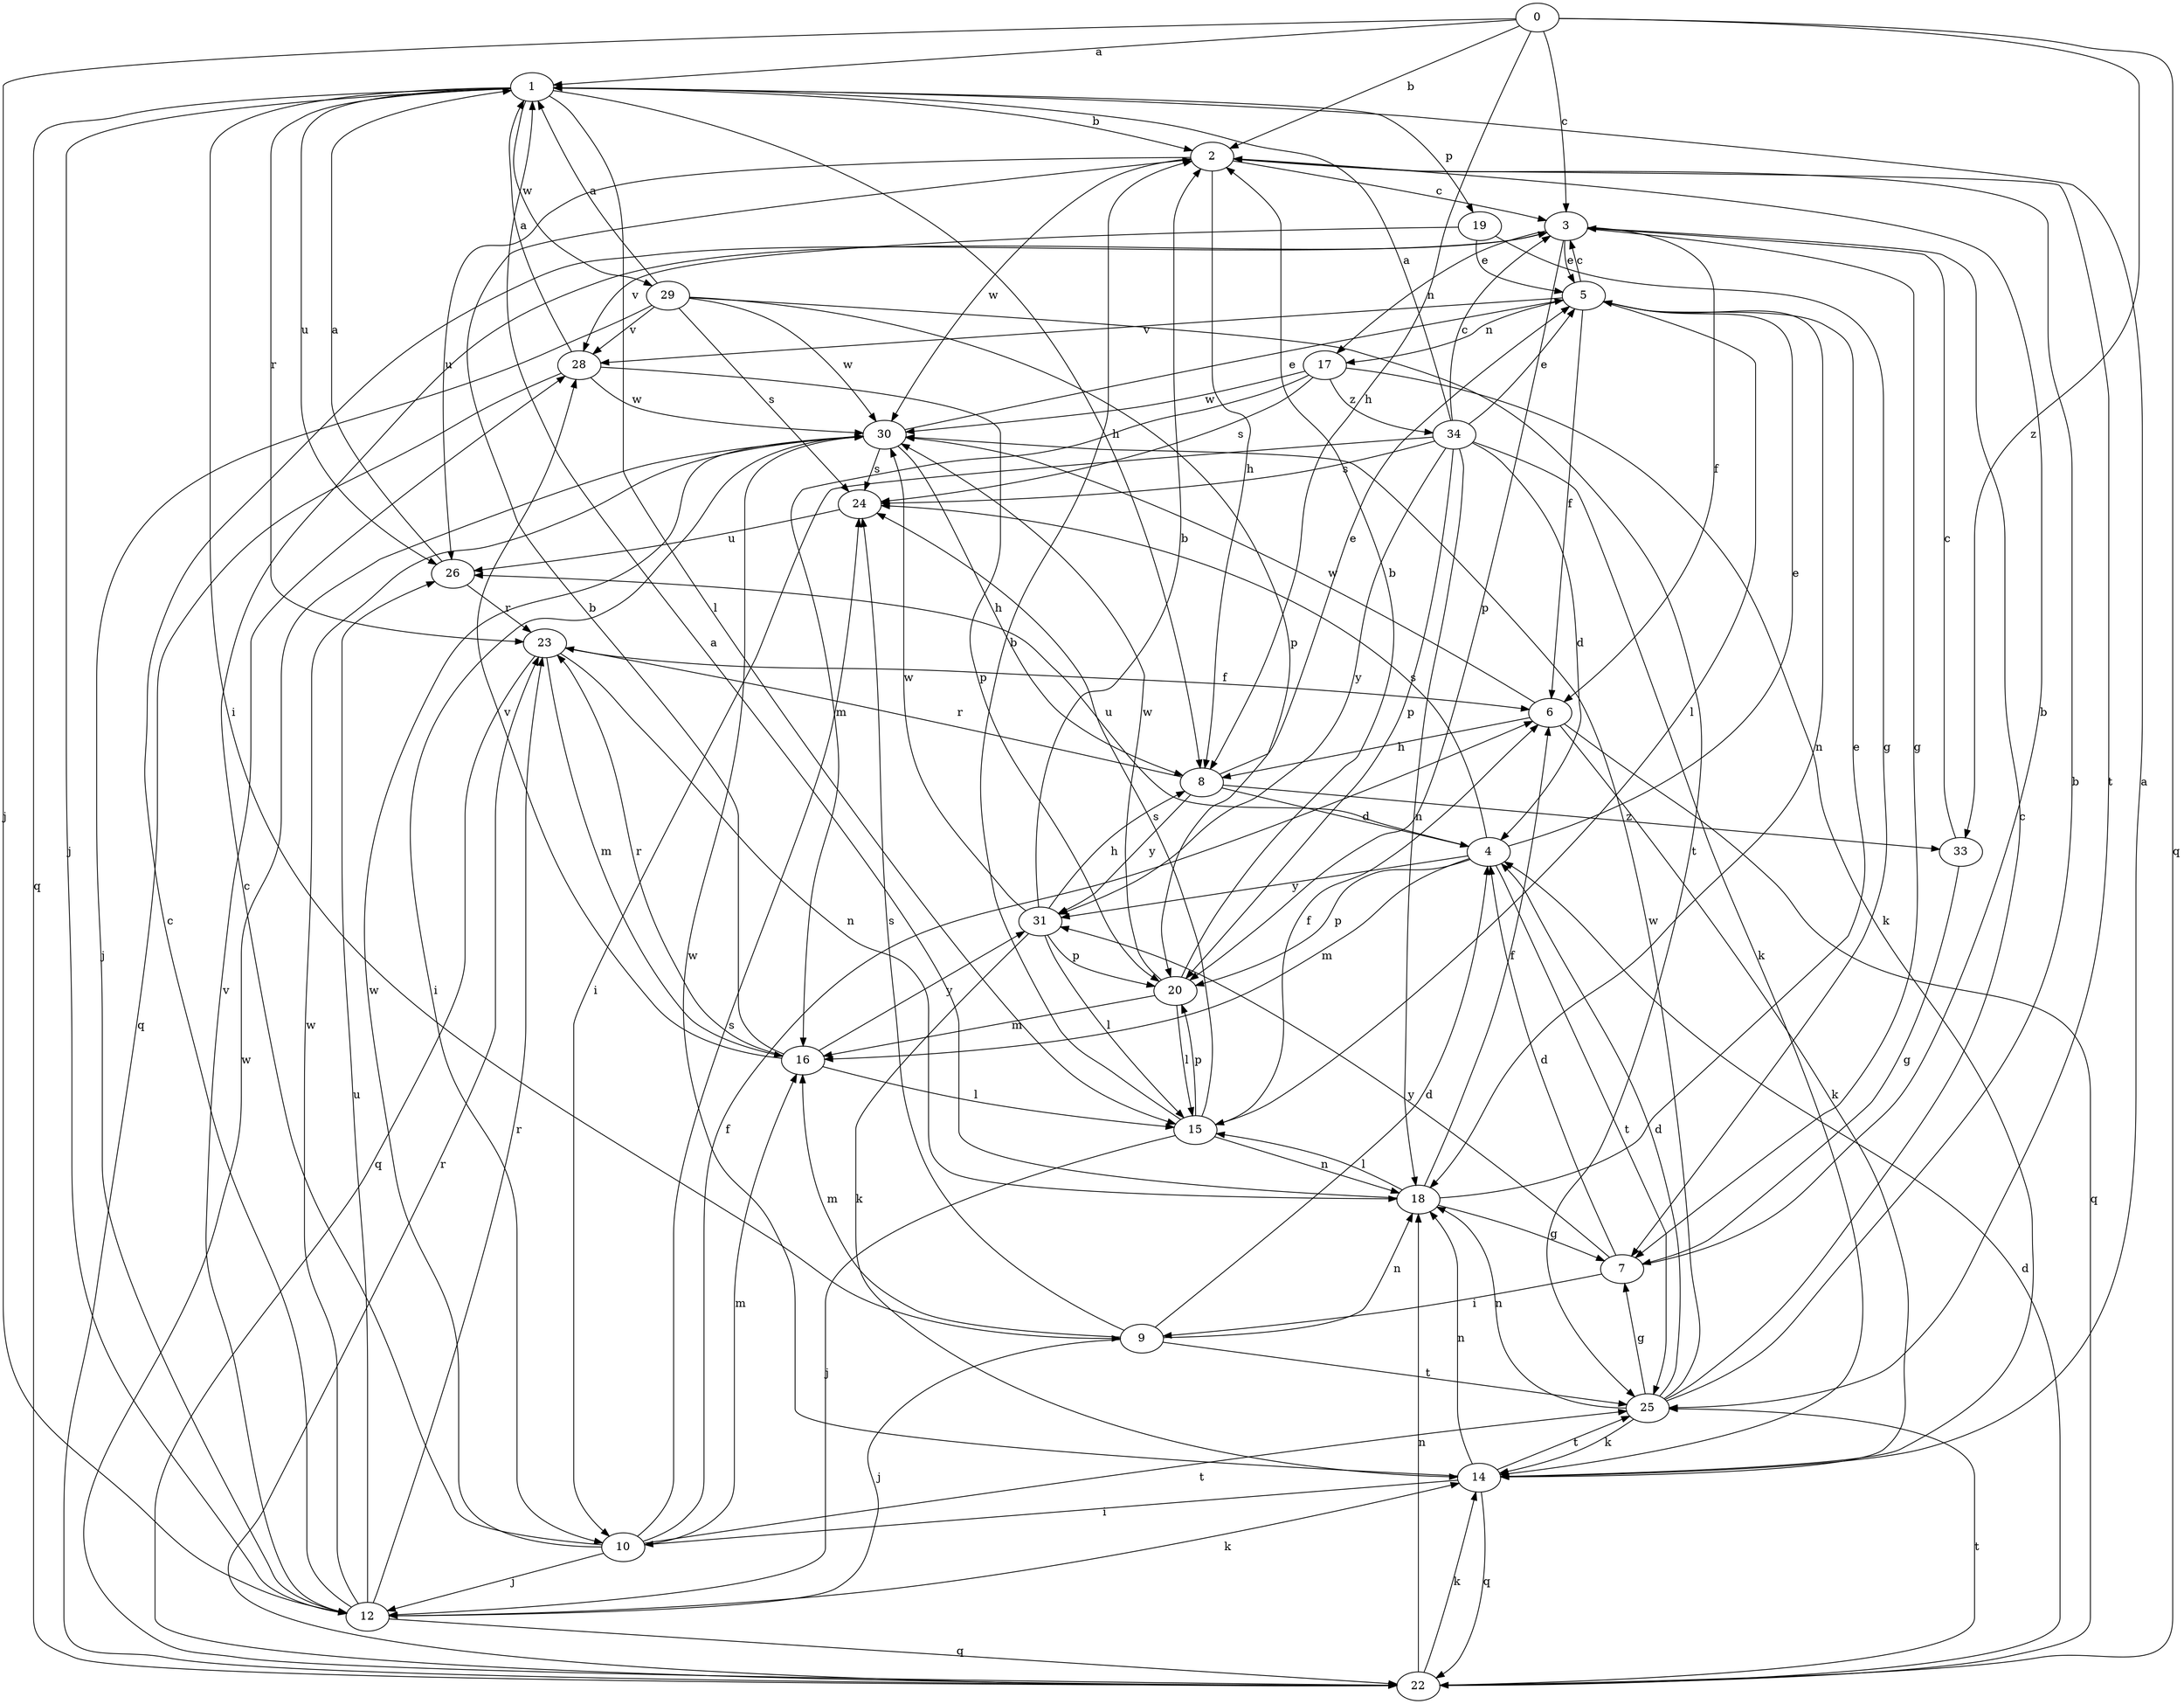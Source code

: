 strict digraph  {
0;
1;
2;
3;
4;
5;
6;
7;
8;
9;
10;
12;
14;
15;
16;
17;
18;
19;
20;
22;
23;
24;
25;
26;
28;
29;
30;
31;
33;
34;
0 -> 1  [label=a];
0 -> 2  [label=b];
0 -> 3  [label=c];
0 -> 8  [label=h];
0 -> 12  [label=j];
0 -> 22  [label=q];
0 -> 33  [label=z];
1 -> 2  [label=b];
1 -> 8  [label=h];
1 -> 9  [label=i];
1 -> 12  [label=j];
1 -> 15  [label=l];
1 -> 19  [label=p];
1 -> 22  [label=q];
1 -> 23  [label=r];
1 -> 26  [label=u];
1 -> 29  [label=w];
2 -> 3  [label=c];
2 -> 8  [label=h];
2 -> 25  [label=t];
2 -> 26  [label=u];
2 -> 30  [label=w];
3 -> 5  [label=e];
3 -> 6  [label=f];
3 -> 7  [label=g];
3 -> 17  [label=n];
3 -> 20  [label=p];
4 -> 5  [label=e];
4 -> 16  [label=m];
4 -> 20  [label=p];
4 -> 24  [label=s];
4 -> 25  [label=t];
4 -> 26  [label=u];
4 -> 31  [label=y];
5 -> 3  [label=c];
5 -> 6  [label=f];
5 -> 15  [label=l];
5 -> 17  [label=n];
5 -> 18  [label=n];
5 -> 28  [label=v];
6 -> 8  [label=h];
6 -> 14  [label=k];
6 -> 22  [label=q];
6 -> 30  [label=w];
7 -> 2  [label=b];
7 -> 4  [label=d];
7 -> 9  [label=i];
7 -> 31  [label=y];
8 -> 4  [label=d];
8 -> 5  [label=e];
8 -> 23  [label=r];
8 -> 31  [label=y];
8 -> 33  [label=z];
9 -> 4  [label=d];
9 -> 12  [label=j];
9 -> 16  [label=m];
9 -> 18  [label=n];
9 -> 24  [label=s];
9 -> 25  [label=t];
10 -> 3  [label=c];
10 -> 6  [label=f];
10 -> 12  [label=j];
10 -> 16  [label=m];
10 -> 24  [label=s];
10 -> 25  [label=t];
10 -> 30  [label=w];
12 -> 3  [label=c];
12 -> 14  [label=k];
12 -> 22  [label=q];
12 -> 23  [label=r];
12 -> 26  [label=u];
12 -> 28  [label=v];
12 -> 30  [label=w];
14 -> 1  [label=a];
14 -> 10  [label=i];
14 -> 18  [label=n];
14 -> 22  [label=q];
14 -> 25  [label=t];
14 -> 30  [label=w];
15 -> 2  [label=b];
15 -> 6  [label=f];
15 -> 12  [label=j];
15 -> 18  [label=n];
15 -> 20  [label=p];
15 -> 24  [label=s];
16 -> 2  [label=b];
16 -> 15  [label=l];
16 -> 23  [label=r];
16 -> 28  [label=v];
16 -> 31  [label=y];
17 -> 14  [label=k];
17 -> 16  [label=m];
17 -> 24  [label=s];
17 -> 30  [label=w];
17 -> 34  [label=z];
18 -> 1  [label=a];
18 -> 5  [label=e];
18 -> 6  [label=f];
18 -> 7  [label=g];
18 -> 15  [label=l];
19 -> 5  [label=e];
19 -> 7  [label=g];
19 -> 28  [label=v];
20 -> 2  [label=b];
20 -> 15  [label=l];
20 -> 16  [label=m];
20 -> 30  [label=w];
22 -> 4  [label=d];
22 -> 14  [label=k];
22 -> 18  [label=n];
22 -> 23  [label=r];
22 -> 25  [label=t];
22 -> 30  [label=w];
23 -> 6  [label=f];
23 -> 16  [label=m];
23 -> 18  [label=n];
23 -> 22  [label=q];
24 -> 26  [label=u];
25 -> 2  [label=b];
25 -> 3  [label=c];
25 -> 4  [label=d];
25 -> 7  [label=g];
25 -> 14  [label=k];
25 -> 18  [label=n];
25 -> 30  [label=w];
26 -> 1  [label=a];
26 -> 23  [label=r];
28 -> 1  [label=a];
28 -> 20  [label=p];
28 -> 22  [label=q];
28 -> 30  [label=w];
29 -> 1  [label=a];
29 -> 12  [label=j];
29 -> 20  [label=p];
29 -> 24  [label=s];
29 -> 25  [label=t];
29 -> 28  [label=v];
29 -> 30  [label=w];
30 -> 5  [label=e];
30 -> 8  [label=h];
30 -> 10  [label=i];
30 -> 24  [label=s];
31 -> 2  [label=b];
31 -> 8  [label=h];
31 -> 14  [label=k];
31 -> 15  [label=l];
31 -> 20  [label=p];
31 -> 30  [label=w];
33 -> 3  [label=c];
33 -> 7  [label=g];
34 -> 1  [label=a];
34 -> 3  [label=c];
34 -> 4  [label=d];
34 -> 5  [label=e];
34 -> 10  [label=i];
34 -> 14  [label=k];
34 -> 18  [label=n];
34 -> 20  [label=p];
34 -> 24  [label=s];
34 -> 31  [label=y];
}
